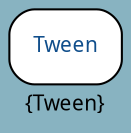 digraph uml {
	graph [label="Package: feffects Inheritance", ratio=compress, rankdir=LR, size="24,12", overlap=false, fontname=Sans, fontsize=10, bgcolor="#88B3C1", fontcolor=black];
	node [label="\N", fontname=Sans, fontsize=8, shape=record, color=black, fontcolor=black];
	edge [fontname=Sans, fontsize=8, minlen=3, color=black, fontcolor=black];
	graph [label="{Tween}",
		lp="28,10",
		bb="0,0,56,57"];
	"feffects.Tween" [label="{Tween}", fontsize=10, fontcolor="#104E8B", style="rounded,filled", fillcolor=white, URL="../types/feffects/Tween.html", tooltip=Tween, portPos=e, pos="28,39", rects="1,21,55,57", width="0.75", height="0.50"];
}
